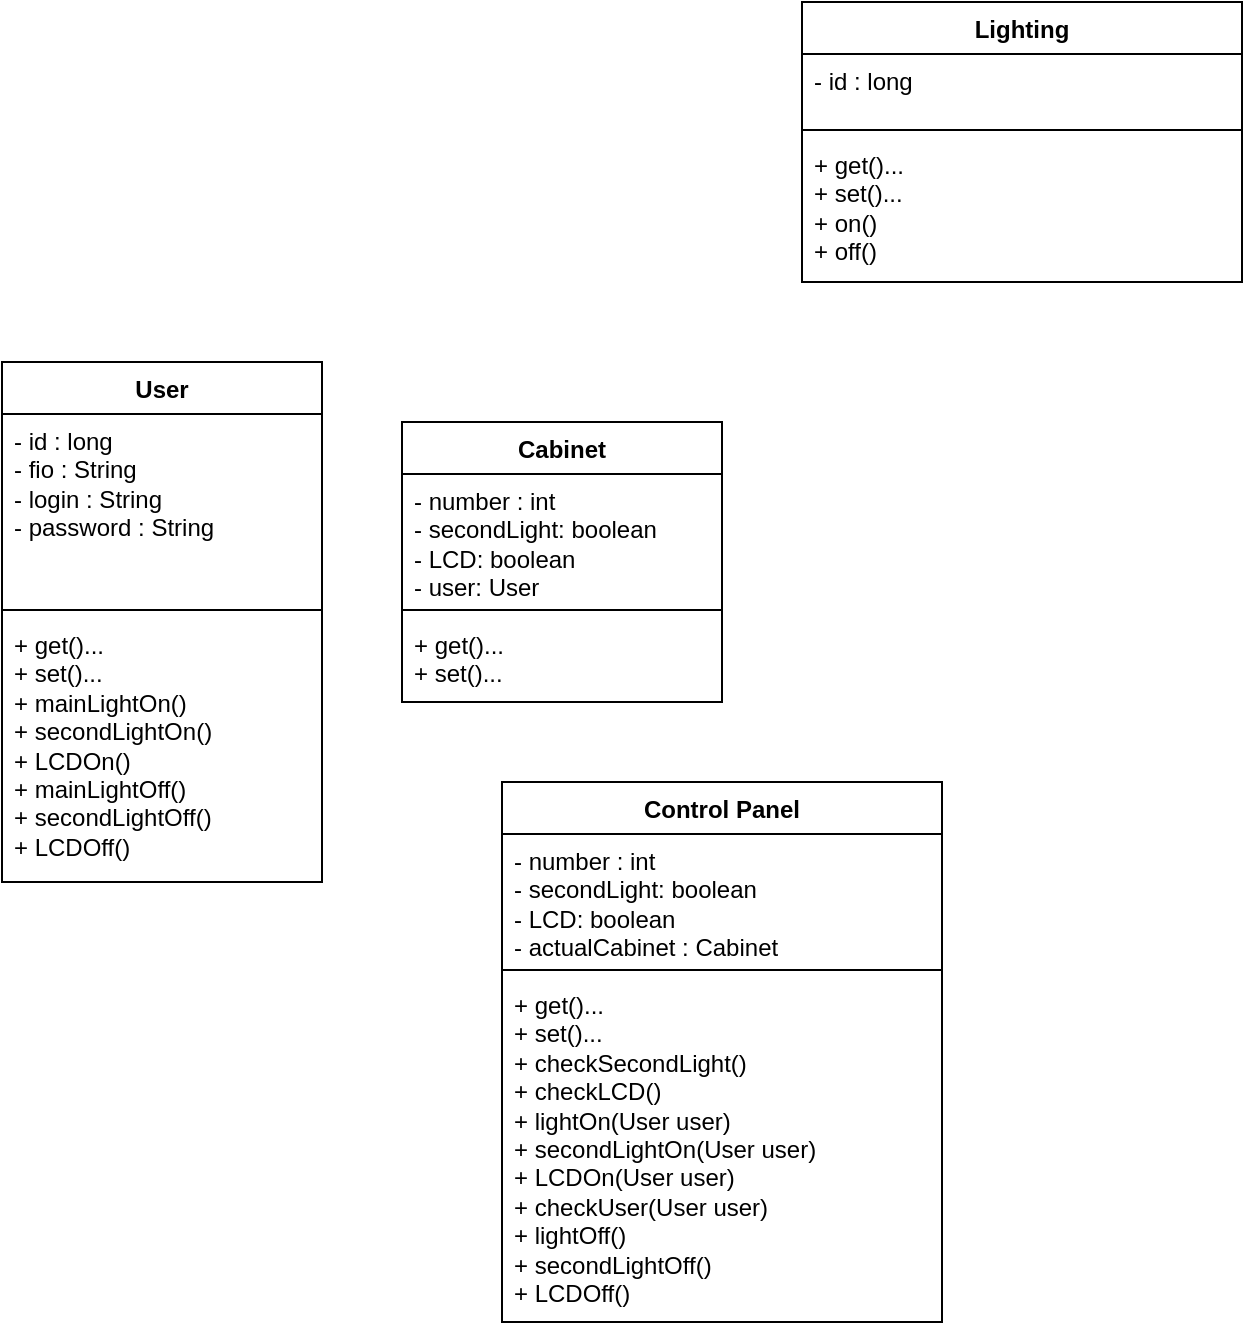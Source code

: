 <mxfile version="22.0.0" type="github">
  <diagram name="Страница — 1" id="YAE8KFhmtYzrj9OOCtWR">
    <mxGraphModel dx="1434" dy="758" grid="1" gridSize="10" guides="1" tooltips="1" connect="1" arrows="1" fold="1" page="1" pageScale="1" pageWidth="827" pageHeight="1169" math="0" shadow="0">
      <root>
        <mxCell id="0" />
        <mxCell id="1" parent="0" />
        <mxCell id="EDfVO8I8NlYFFupHzrWh-4" value="User" style="swimlane;fontStyle=1;align=center;verticalAlign=top;childLayout=stackLayout;horizontal=1;startSize=26;horizontalStack=0;resizeParent=1;resizeParentMax=0;resizeLast=0;collapsible=1;marginBottom=0;whiteSpace=wrap;html=1;" parent="1" vertex="1">
          <mxGeometry x="120" y="260" width="160" height="260" as="geometry" />
        </mxCell>
        <mxCell id="EDfVO8I8NlYFFupHzrWh-5" value="- id : long&lt;br&gt;- fio : String&lt;br&gt;- login : String&lt;br&gt;- password : String" style="text;strokeColor=none;fillColor=none;align=left;verticalAlign=top;spacingLeft=4;spacingRight=4;overflow=hidden;rotatable=0;points=[[0,0.5],[1,0.5]];portConstraint=eastwest;whiteSpace=wrap;html=1;" parent="EDfVO8I8NlYFFupHzrWh-4" vertex="1">
          <mxGeometry y="26" width="160" height="94" as="geometry" />
        </mxCell>
        <mxCell id="EDfVO8I8NlYFFupHzrWh-6" value="" style="line;strokeWidth=1;fillColor=none;align=left;verticalAlign=middle;spacingTop=-1;spacingLeft=3;spacingRight=3;rotatable=0;labelPosition=right;points=[];portConstraint=eastwest;strokeColor=inherit;" parent="EDfVO8I8NlYFFupHzrWh-4" vertex="1">
          <mxGeometry y="120" width="160" height="8" as="geometry" />
        </mxCell>
        <mxCell id="EDfVO8I8NlYFFupHzrWh-7" value="+ get()...&lt;br&gt;+ set()...&lt;br&gt;+ mainLightOn()&lt;br&gt;+ secondLightOn()&lt;br&gt;+ LCDOn()&lt;br&gt;+ mainLightOff()&lt;br style=&quot;border-color: var(--border-color);&quot;&gt;+ secondLightOff()&lt;br style=&quot;border-color: var(--border-color);&quot;&gt;+ LCDOff()" style="text;strokeColor=none;fillColor=none;align=left;verticalAlign=top;spacingLeft=4;spacingRight=4;overflow=hidden;rotatable=0;points=[[0,0.5],[1,0.5]];portConstraint=eastwest;whiteSpace=wrap;html=1;" parent="EDfVO8I8NlYFFupHzrWh-4" vertex="1">
          <mxGeometry y="128" width="160" height="132" as="geometry" />
        </mxCell>
        <mxCell id="54i3nXc3O0ut_OkFnJge-1" value="Cabinet" style="swimlane;fontStyle=1;align=center;verticalAlign=top;childLayout=stackLayout;horizontal=1;startSize=26;horizontalStack=0;resizeParent=1;resizeParentMax=0;resizeLast=0;collapsible=1;marginBottom=0;whiteSpace=wrap;html=1;" vertex="1" parent="1">
          <mxGeometry x="320" y="290" width="160" height="140" as="geometry" />
        </mxCell>
        <mxCell id="54i3nXc3O0ut_OkFnJge-2" value="- number : int&lt;br&gt;- secondLight: boolean&lt;br&gt;- LCD: boolean&lt;br&gt;- user: User" style="text;strokeColor=none;fillColor=none;align=left;verticalAlign=top;spacingLeft=4;spacingRight=4;overflow=hidden;rotatable=0;points=[[0,0.5],[1,0.5]];portConstraint=eastwest;whiteSpace=wrap;html=1;" vertex="1" parent="54i3nXc3O0ut_OkFnJge-1">
          <mxGeometry y="26" width="160" height="64" as="geometry" />
        </mxCell>
        <mxCell id="54i3nXc3O0ut_OkFnJge-3" value="" style="line;strokeWidth=1;fillColor=none;align=left;verticalAlign=middle;spacingTop=-1;spacingLeft=3;spacingRight=3;rotatable=0;labelPosition=right;points=[];portConstraint=eastwest;strokeColor=inherit;" vertex="1" parent="54i3nXc3O0ut_OkFnJge-1">
          <mxGeometry y="90" width="160" height="8" as="geometry" />
        </mxCell>
        <mxCell id="54i3nXc3O0ut_OkFnJge-4" value="+ get()...&lt;br&gt;+ set()...&lt;br&gt;" style="text;strokeColor=none;fillColor=none;align=left;verticalAlign=top;spacingLeft=4;spacingRight=4;overflow=hidden;rotatable=0;points=[[0,0.5],[1,0.5]];portConstraint=eastwest;whiteSpace=wrap;html=1;" vertex="1" parent="54i3nXc3O0ut_OkFnJge-1">
          <mxGeometry y="98" width="160" height="42" as="geometry" />
        </mxCell>
        <mxCell id="54i3nXc3O0ut_OkFnJge-5" value="Control Panel" style="swimlane;fontStyle=1;align=center;verticalAlign=top;childLayout=stackLayout;horizontal=1;startSize=26;horizontalStack=0;resizeParent=1;resizeParentMax=0;resizeLast=0;collapsible=1;marginBottom=0;whiteSpace=wrap;html=1;" vertex="1" parent="1">
          <mxGeometry x="370" y="470" width="220" height="270" as="geometry" />
        </mxCell>
        <mxCell id="54i3nXc3O0ut_OkFnJge-6" value="- number : int&lt;br&gt;- secondLight: boolean&lt;br&gt;- LCD: boolean&lt;br&gt;- actualCabinet : Cabinet" style="text;strokeColor=none;fillColor=none;align=left;verticalAlign=top;spacingLeft=4;spacingRight=4;overflow=hidden;rotatable=0;points=[[0,0.5],[1,0.5]];portConstraint=eastwest;whiteSpace=wrap;html=1;" vertex="1" parent="54i3nXc3O0ut_OkFnJge-5">
          <mxGeometry y="26" width="220" height="64" as="geometry" />
        </mxCell>
        <mxCell id="54i3nXc3O0ut_OkFnJge-7" value="" style="line;strokeWidth=1;fillColor=none;align=left;verticalAlign=middle;spacingTop=-1;spacingLeft=3;spacingRight=3;rotatable=0;labelPosition=right;points=[];portConstraint=eastwest;strokeColor=inherit;" vertex="1" parent="54i3nXc3O0ut_OkFnJge-5">
          <mxGeometry y="90" width="220" height="8" as="geometry" />
        </mxCell>
        <mxCell id="54i3nXc3O0ut_OkFnJge-8" value="+ get()...&lt;br&gt;+ set()...&lt;br&gt;+ checkSecondLight()&lt;br&gt;+ checkLCD()&lt;br&gt;+ lightOn(User user)&lt;br&gt;+ secondLightOn(User user)&lt;br&gt;+ LCDOn(User user)&lt;br&gt;+ checkUser(User user)&lt;br&gt;+ lightOff()&lt;br&gt;+ secondLightOff()&lt;br&gt;+ LCDOff()" style="text;strokeColor=none;fillColor=none;align=left;verticalAlign=top;spacingLeft=4;spacingRight=4;overflow=hidden;rotatable=0;points=[[0,0.5],[1,0.5]];portConstraint=eastwest;whiteSpace=wrap;html=1;" vertex="1" parent="54i3nXc3O0ut_OkFnJge-5">
          <mxGeometry y="98" width="220" height="172" as="geometry" />
        </mxCell>
        <mxCell id="54i3nXc3O0ut_OkFnJge-9" value="Lighting" style="swimlane;fontStyle=1;align=center;verticalAlign=top;childLayout=stackLayout;horizontal=1;startSize=26;horizontalStack=0;resizeParent=1;resizeParentMax=0;resizeLast=0;collapsible=1;marginBottom=0;whiteSpace=wrap;html=1;" vertex="1" parent="1">
          <mxGeometry x="520" y="80" width="220" height="140" as="geometry" />
        </mxCell>
        <mxCell id="54i3nXc3O0ut_OkFnJge-10" value="- id : long" style="text;strokeColor=none;fillColor=none;align=left;verticalAlign=top;spacingLeft=4;spacingRight=4;overflow=hidden;rotatable=0;points=[[0,0.5],[1,0.5]];portConstraint=eastwest;whiteSpace=wrap;html=1;" vertex="1" parent="54i3nXc3O0ut_OkFnJge-9">
          <mxGeometry y="26" width="220" height="34" as="geometry" />
        </mxCell>
        <mxCell id="54i3nXc3O0ut_OkFnJge-11" value="" style="line;strokeWidth=1;fillColor=none;align=left;verticalAlign=middle;spacingTop=-1;spacingLeft=3;spacingRight=3;rotatable=0;labelPosition=right;points=[];portConstraint=eastwest;strokeColor=inherit;" vertex="1" parent="54i3nXc3O0ut_OkFnJge-9">
          <mxGeometry y="60" width="220" height="8" as="geometry" />
        </mxCell>
        <mxCell id="54i3nXc3O0ut_OkFnJge-12" value="+ get()...&lt;br&gt;+ set()...&lt;br&gt;+ on()&lt;br&gt;+ off()" style="text;strokeColor=none;fillColor=none;align=left;verticalAlign=top;spacingLeft=4;spacingRight=4;overflow=hidden;rotatable=0;points=[[0,0.5],[1,0.5]];portConstraint=eastwest;whiteSpace=wrap;html=1;" vertex="1" parent="54i3nXc3O0ut_OkFnJge-9">
          <mxGeometry y="68" width="220" height="72" as="geometry" />
        </mxCell>
      </root>
    </mxGraphModel>
  </diagram>
</mxfile>
